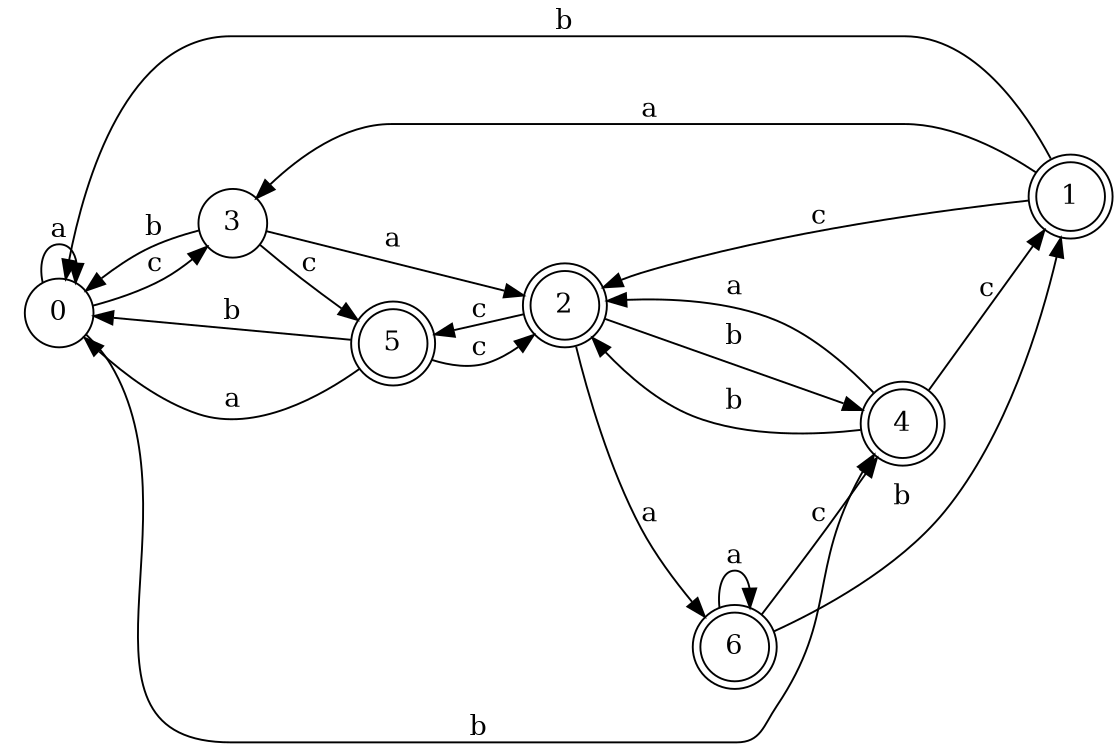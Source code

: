 digraph n6_10 {
__start0 [label="" shape="none"];

rankdir=LR;
size="8,5";

s0 [style="filled", color="black", fillcolor="white" shape="circle", label="0"];
s1 [style="rounded,filled", color="black", fillcolor="white" shape="doublecircle", label="1"];
s2 [style="rounded,filled", color="black", fillcolor="white" shape="doublecircle", label="2"];
s3 [style="filled", color="black", fillcolor="white" shape="circle", label="3"];
s4 [style="rounded,filled", color="black", fillcolor="white" shape="doublecircle", label="4"];
s5 [style="rounded,filled", color="black", fillcolor="white" shape="doublecircle", label="5"];
s6 [style="rounded,filled", color="black", fillcolor="white" shape="doublecircle", label="6"];
s0 -> s0 [label="a"];
s0 -> s4 [label="b"];
s0 -> s3 [label="c"];
s1 -> s3 [label="a"];
s1 -> s0 [label="b"];
s1 -> s2 [label="c"];
s2 -> s6 [label="a"];
s2 -> s4 [label="b"];
s2 -> s5 [label="c"];
s3 -> s2 [label="a"];
s3 -> s0 [label="b"];
s3 -> s5 [label="c"];
s4 -> s2 [label="a"];
s4 -> s2 [label="b"];
s4 -> s1 [label="c"];
s5 -> s0 [label="a"];
s5 -> s0 [label="b"];
s5 -> s2 [label="c"];
s6 -> s6 [label="a"];
s6 -> s1 [label="b"];
s6 -> s4 [label="c"];

}